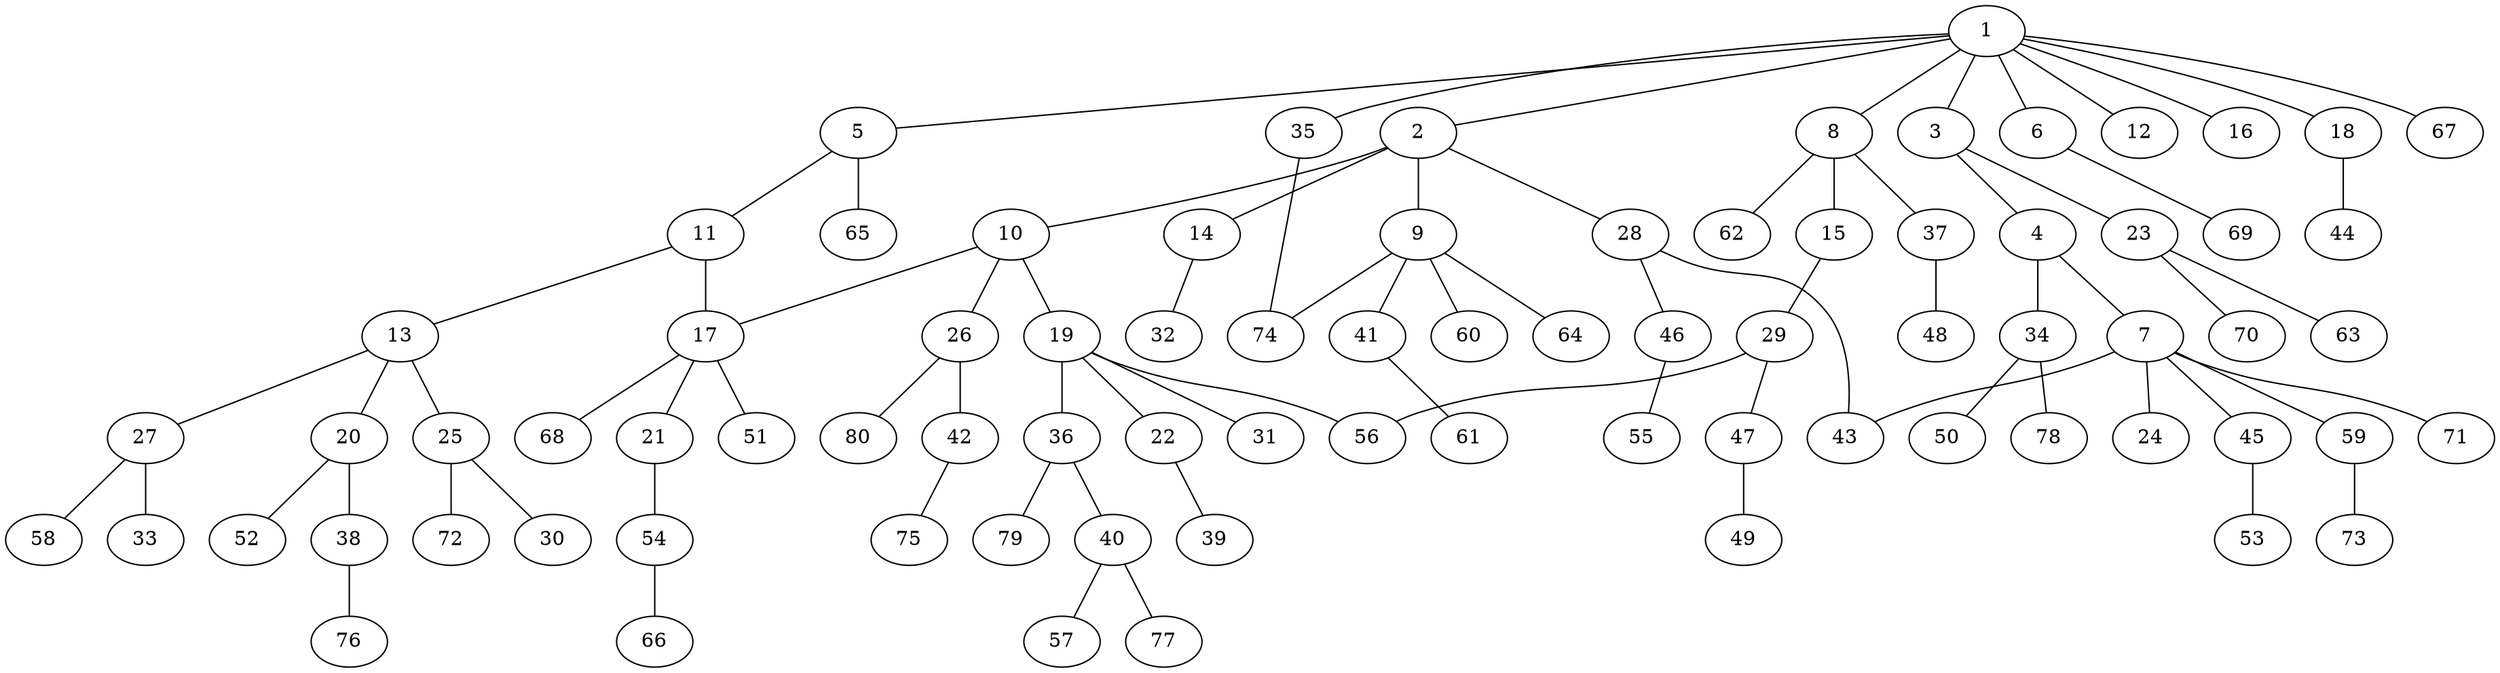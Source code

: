 graph graphname {1--2
1--3
1--5
1--6
1--8
1--12
1--16
1--18
1--35
1--67
2--9
2--10
2--14
2--28
3--4
3--23
4--7
4--34
5--11
5--65
6--69
7--24
7--43
7--45
7--59
7--71
8--15
8--37
8--62
9--41
9--60
9--64
9--74
10--17
10--19
10--26
11--13
11--17
13--20
13--25
13--27
14--32
15--29
17--21
17--51
17--68
18--44
19--22
19--31
19--36
19--56
20--38
20--52
21--54
22--39
23--63
23--70
25--30
25--72
26--42
26--80
27--33
27--58
28--43
28--46
29--47
29--56
34--50
34--78
35--74
36--40
36--79
37--48
38--76
40--57
40--77
41--61
42--75
45--53
46--55
47--49
54--66
59--73
}